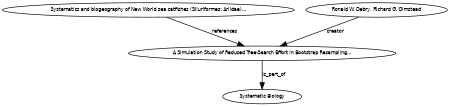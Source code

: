 digraph G {
size="3,3";
node [fontsize=7, fontname="Helvetica"];
edge [fontsize=7, fontname="Helvetica"];
node0 [label="A Simulation Study of Reduced Tree-Search Effort in Bootstrap Resampling...", width=0.27433100247,height=0.27433100247];
node1 [label="Systematics and biogeography of New World sea catfishes (Siluriformes: Ariidae)...", width=0.27433100247,height=0.27433100247];
node2 [label="Ronald W. Debry, Richard G. Olmstead", width=0.27433100247,height=0.27433100247];
node3 [label="Systematic Biology", width=0.27433100247,height=0.27433100247];
node1 -> node0 [label="references"];
node2 -> node0 [label="creator"];
node0 -> node3 [label="is_part_of"];
}

